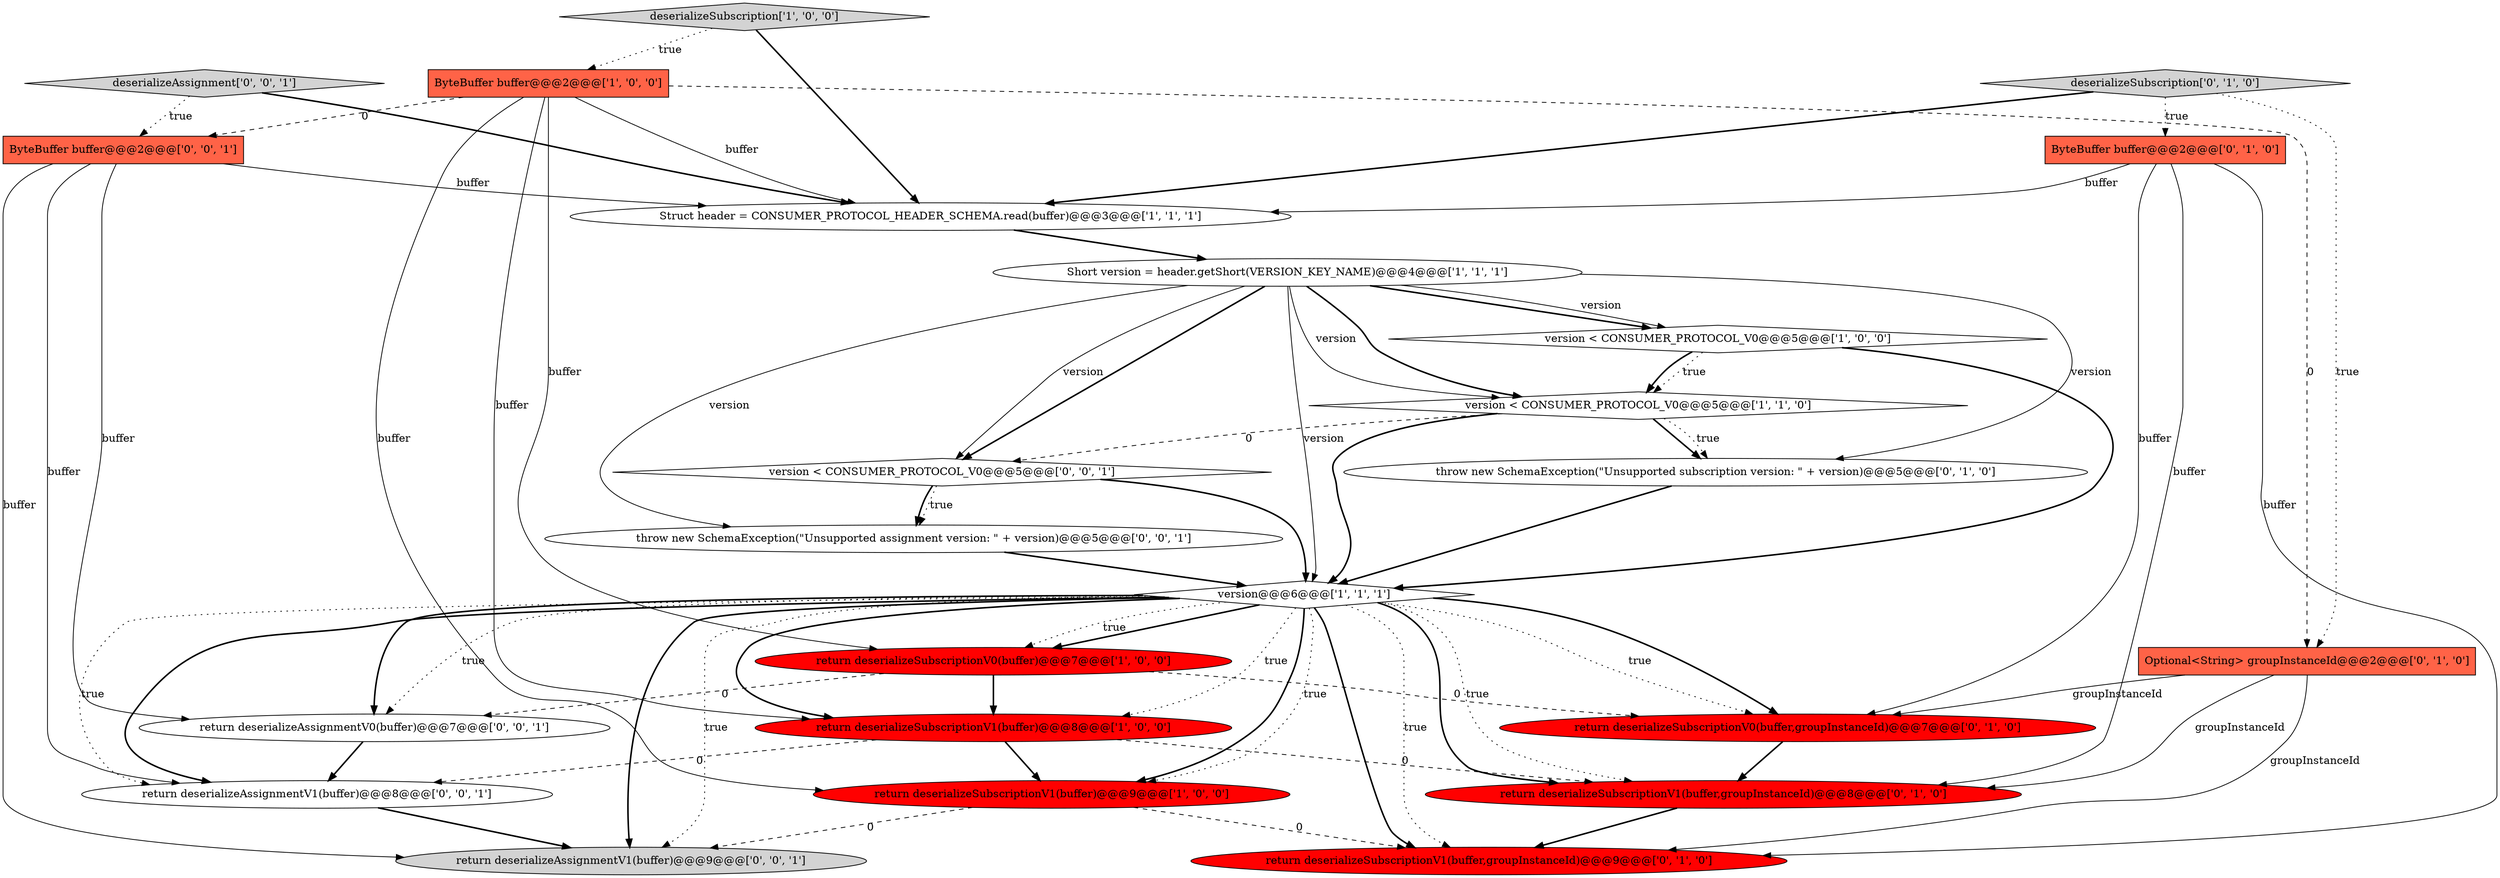 digraph {
9 [style = filled, label = "return deserializeSubscriptionV0(buffer)@@@7@@@['1', '0', '0']", fillcolor = red, shape = ellipse image = "AAA1AAABBB1BBB"];
0 [style = filled, label = "deserializeSubscription['1', '0', '0']", fillcolor = lightgray, shape = diamond image = "AAA0AAABBB1BBB"];
19 [style = filled, label = "deserializeAssignment['0', '0', '1']", fillcolor = lightgray, shape = diamond image = "AAA0AAABBB3BBB"];
13 [style = filled, label = "Optional<String> groupInstanceId@@@2@@@['0', '1', '0']", fillcolor = tomato, shape = box image = "AAA1AAABBB2BBB"];
20 [style = filled, label = "return deserializeAssignmentV1(buffer)@@@8@@@['0', '0', '1']", fillcolor = white, shape = ellipse image = "AAA0AAABBB3BBB"];
4 [style = filled, label = "return deserializeSubscriptionV1(buffer)@@@8@@@['1', '0', '0']", fillcolor = red, shape = ellipse image = "AAA1AAABBB1BBB"];
5 [style = filled, label = "return deserializeSubscriptionV1(buffer)@@@9@@@['1', '0', '0']", fillcolor = red, shape = ellipse image = "AAA1AAABBB1BBB"];
6 [style = filled, label = "Short version = header.getShort(VERSION_KEY_NAME)@@@4@@@['1', '1', '1']", fillcolor = white, shape = ellipse image = "AAA0AAABBB1BBB"];
12 [style = filled, label = "ByteBuffer buffer@@@2@@@['0', '1', '0']", fillcolor = tomato, shape = box image = "AAA0AAABBB2BBB"];
17 [style = filled, label = "throw new SchemaException(\"Unsupported assignment version: \" + version)@@@5@@@['0', '0', '1']", fillcolor = white, shape = ellipse image = "AAA0AAABBB3BBB"];
2 [style = filled, label = "version < CONSUMER_PROTOCOL_V0@@@5@@@['1', '0', '0']", fillcolor = white, shape = diamond image = "AAA0AAABBB1BBB"];
23 [style = filled, label = "return deserializeAssignmentV0(buffer)@@@7@@@['0', '0', '1']", fillcolor = white, shape = ellipse image = "AAA0AAABBB3BBB"];
21 [style = filled, label = "ByteBuffer buffer@@@2@@@['0', '0', '1']", fillcolor = tomato, shape = box image = "AAA0AAABBB3BBB"];
8 [style = filled, label = "version@@@6@@@['1', '1', '1']", fillcolor = white, shape = diamond image = "AAA0AAABBB1BBB"];
7 [style = filled, label = "version < CONSUMER_PROTOCOL_V0@@@5@@@['1', '1', '0']", fillcolor = white, shape = diamond image = "AAA0AAABBB1BBB"];
1 [style = filled, label = "Struct header = CONSUMER_PROTOCOL_HEADER_SCHEMA.read(buffer)@@@3@@@['1', '1', '1']", fillcolor = white, shape = ellipse image = "AAA0AAABBB1BBB"];
3 [style = filled, label = "ByteBuffer buffer@@@2@@@['1', '0', '0']", fillcolor = tomato, shape = box image = "AAA1AAABBB1BBB"];
10 [style = filled, label = "return deserializeSubscriptionV1(buffer,groupInstanceId)@@@8@@@['0', '1', '0']", fillcolor = red, shape = ellipse image = "AAA1AAABBB2BBB"];
11 [style = filled, label = "throw new SchemaException(\"Unsupported subscription version: \" + version)@@@5@@@['0', '1', '0']", fillcolor = white, shape = ellipse image = "AAA0AAABBB2BBB"];
18 [style = filled, label = "version < CONSUMER_PROTOCOL_V0@@@5@@@['0', '0', '1']", fillcolor = white, shape = diamond image = "AAA0AAABBB3BBB"];
16 [style = filled, label = "deserializeSubscription['0', '1', '0']", fillcolor = lightgray, shape = diamond image = "AAA0AAABBB2BBB"];
22 [style = filled, label = "return deserializeAssignmentV1(buffer)@@@9@@@['0', '0', '1']", fillcolor = lightgray, shape = ellipse image = "AAA0AAABBB3BBB"];
15 [style = filled, label = "return deserializeSubscriptionV1(buffer,groupInstanceId)@@@9@@@['0', '1', '0']", fillcolor = red, shape = ellipse image = "AAA1AAABBB2BBB"];
14 [style = filled, label = "return deserializeSubscriptionV0(buffer,groupInstanceId)@@@7@@@['0', '1', '0']", fillcolor = red, shape = ellipse image = "AAA1AAABBB2BBB"];
17->8 [style = bold, label=""];
8->10 [style = bold, label=""];
23->20 [style = bold, label=""];
3->1 [style = solid, label="buffer"];
7->11 [style = bold, label=""];
16->12 [style = dotted, label="true"];
8->15 [style = bold, label=""];
10->15 [style = bold, label=""];
8->23 [style = bold, label=""];
7->18 [style = dashed, label="0"];
16->13 [style = dotted, label="true"];
13->15 [style = solid, label="groupInstanceId"];
3->21 [style = dashed, label="0"];
6->18 [style = bold, label=""];
6->8 [style = solid, label="version"];
21->1 [style = solid, label="buffer"];
21->23 [style = solid, label="buffer"];
9->4 [style = bold, label=""];
18->17 [style = bold, label=""];
8->14 [style = bold, label=""];
14->10 [style = bold, label=""];
8->15 [style = dotted, label="true"];
8->23 [style = dotted, label="true"];
8->20 [style = dotted, label="true"];
19->21 [style = dotted, label="true"];
12->15 [style = solid, label="buffer"];
8->10 [style = dotted, label="true"];
7->8 [style = bold, label=""];
13->14 [style = solid, label="groupInstanceId"];
3->13 [style = dashed, label="0"];
8->4 [style = dotted, label="true"];
9->23 [style = dashed, label="0"];
13->10 [style = solid, label="groupInstanceId"];
3->4 [style = solid, label="buffer"];
8->22 [style = bold, label=""];
6->17 [style = solid, label="version"];
20->22 [style = bold, label=""];
6->2 [style = bold, label=""];
12->10 [style = solid, label="buffer"];
19->1 [style = bold, label=""];
6->11 [style = solid, label="version"];
1->6 [style = bold, label=""];
8->20 [style = bold, label=""];
9->14 [style = dashed, label="0"];
7->11 [style = dotted, label="true"];
8->5 [style = bold, label=""];
12->14 [style = solid, label="buffer"];
16->1 [style = bold, label=""];
8->5 [style = dotted, label="true"];
4->20 [style = dashed, label="0"];
12->1 [style = solid, label="buffer"];
0->1 [style = bold, label=""];
2->7 [style = dotted, label="true"];
8->14 [style = dotted, label="true"];
21->20 [style = solid, label="buffer"];
8->9 [style = bold, label=""];
8->22 [style = dotted, label="true"];
6->7 [style = solid, label="version"];
11->8 [style = bold, label=""];
6->18 [style = solid, label="version"];
3->9 [style = solid, label="buffer"];
18->8 [style = bold, label=""];
0->3 [style = dotted, label="true"];
8->9 [style = dotted, label="true"];
2->7 [style = bold, label=""];
8->4 [style = bold, label=""];
21->22 [style = solid, label="buffer"];
6->7 [style = bold, label=""];
3->5 [style = solid, label="buffer"];
18->17 [style = dotted, label="true"];
4->10 [style = dashed, label="0"];
5->15 [style = dashed, label="0"];
6->2 [style = solid, label="version"];
4->5 [style = bold, label=""];
2->8 [style = bold, label=""];
5->22 [style = dashed, label="0"];
}

